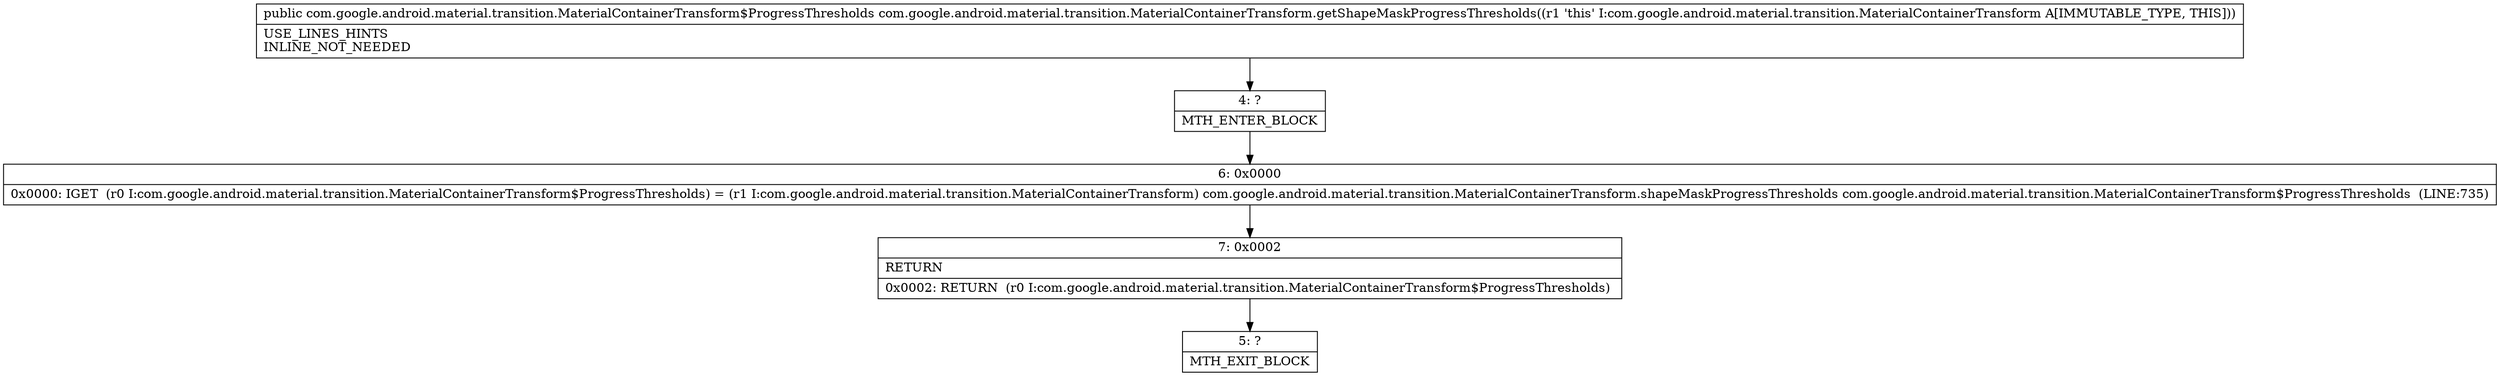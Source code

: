 digraph "CFG forcom.google.android.material.transition.MaterialContainerTransform.getShapeMaskProgressThresholds()Lcom\/google\/android\/material\/transition\/MaterialContainerTransform$ProgressThresholds;" {
Node_4 [shape=record,label="{4\:\ ?|MTH_ENTER_BLOCK\l}"];
Node_6 [shape=record,label="{6\:\ 0x0000|0x0000: IGET  (r0 I:com.google.android.material.transition.MaterialContainerTransform$ProgressThresholds) = (r1 I:com.google.android.material.transition.MaterialContainerTransform) com.google.android.material.transition.MaterialContainerTransform.shapeMaskProgressThresholds com.google.android.material.transition.MaterialContainerTransform$ProgressThresholds  (LINE:735)\l}"];
Node_7 [shape=record,label="{7\:\ 0x0002|RETURN\l|0x0002: RETURN  (r0 I:com.google.android.material.transition.MaterialContainerTransform$ProgressThresholds) \l}"];
Node_5 [shape=record,label="{5\:\ ?|MTH_EXIT_BLOCK\l}"];
MethodNode[shape=record,label="{public com.google.android.material.transition.MaterialContainerTransform$ProgressThresholds com.google.android.material.transition.MaterialContainerTransform.getShapeMaskProgressThresholds((r1 'this' I:com.google.android.material.transition.MaterialContainerTransform A[IMMUTABLE_TYPE, THIS]))  | USE_LINES_HINTS\lINLINE_NOT_NEEDED\l}"];
MethodNode -> Node_4;Node_4 -> Node_6;
Node_6 -> Node_7;
Node_7 -> Node_5;
}

